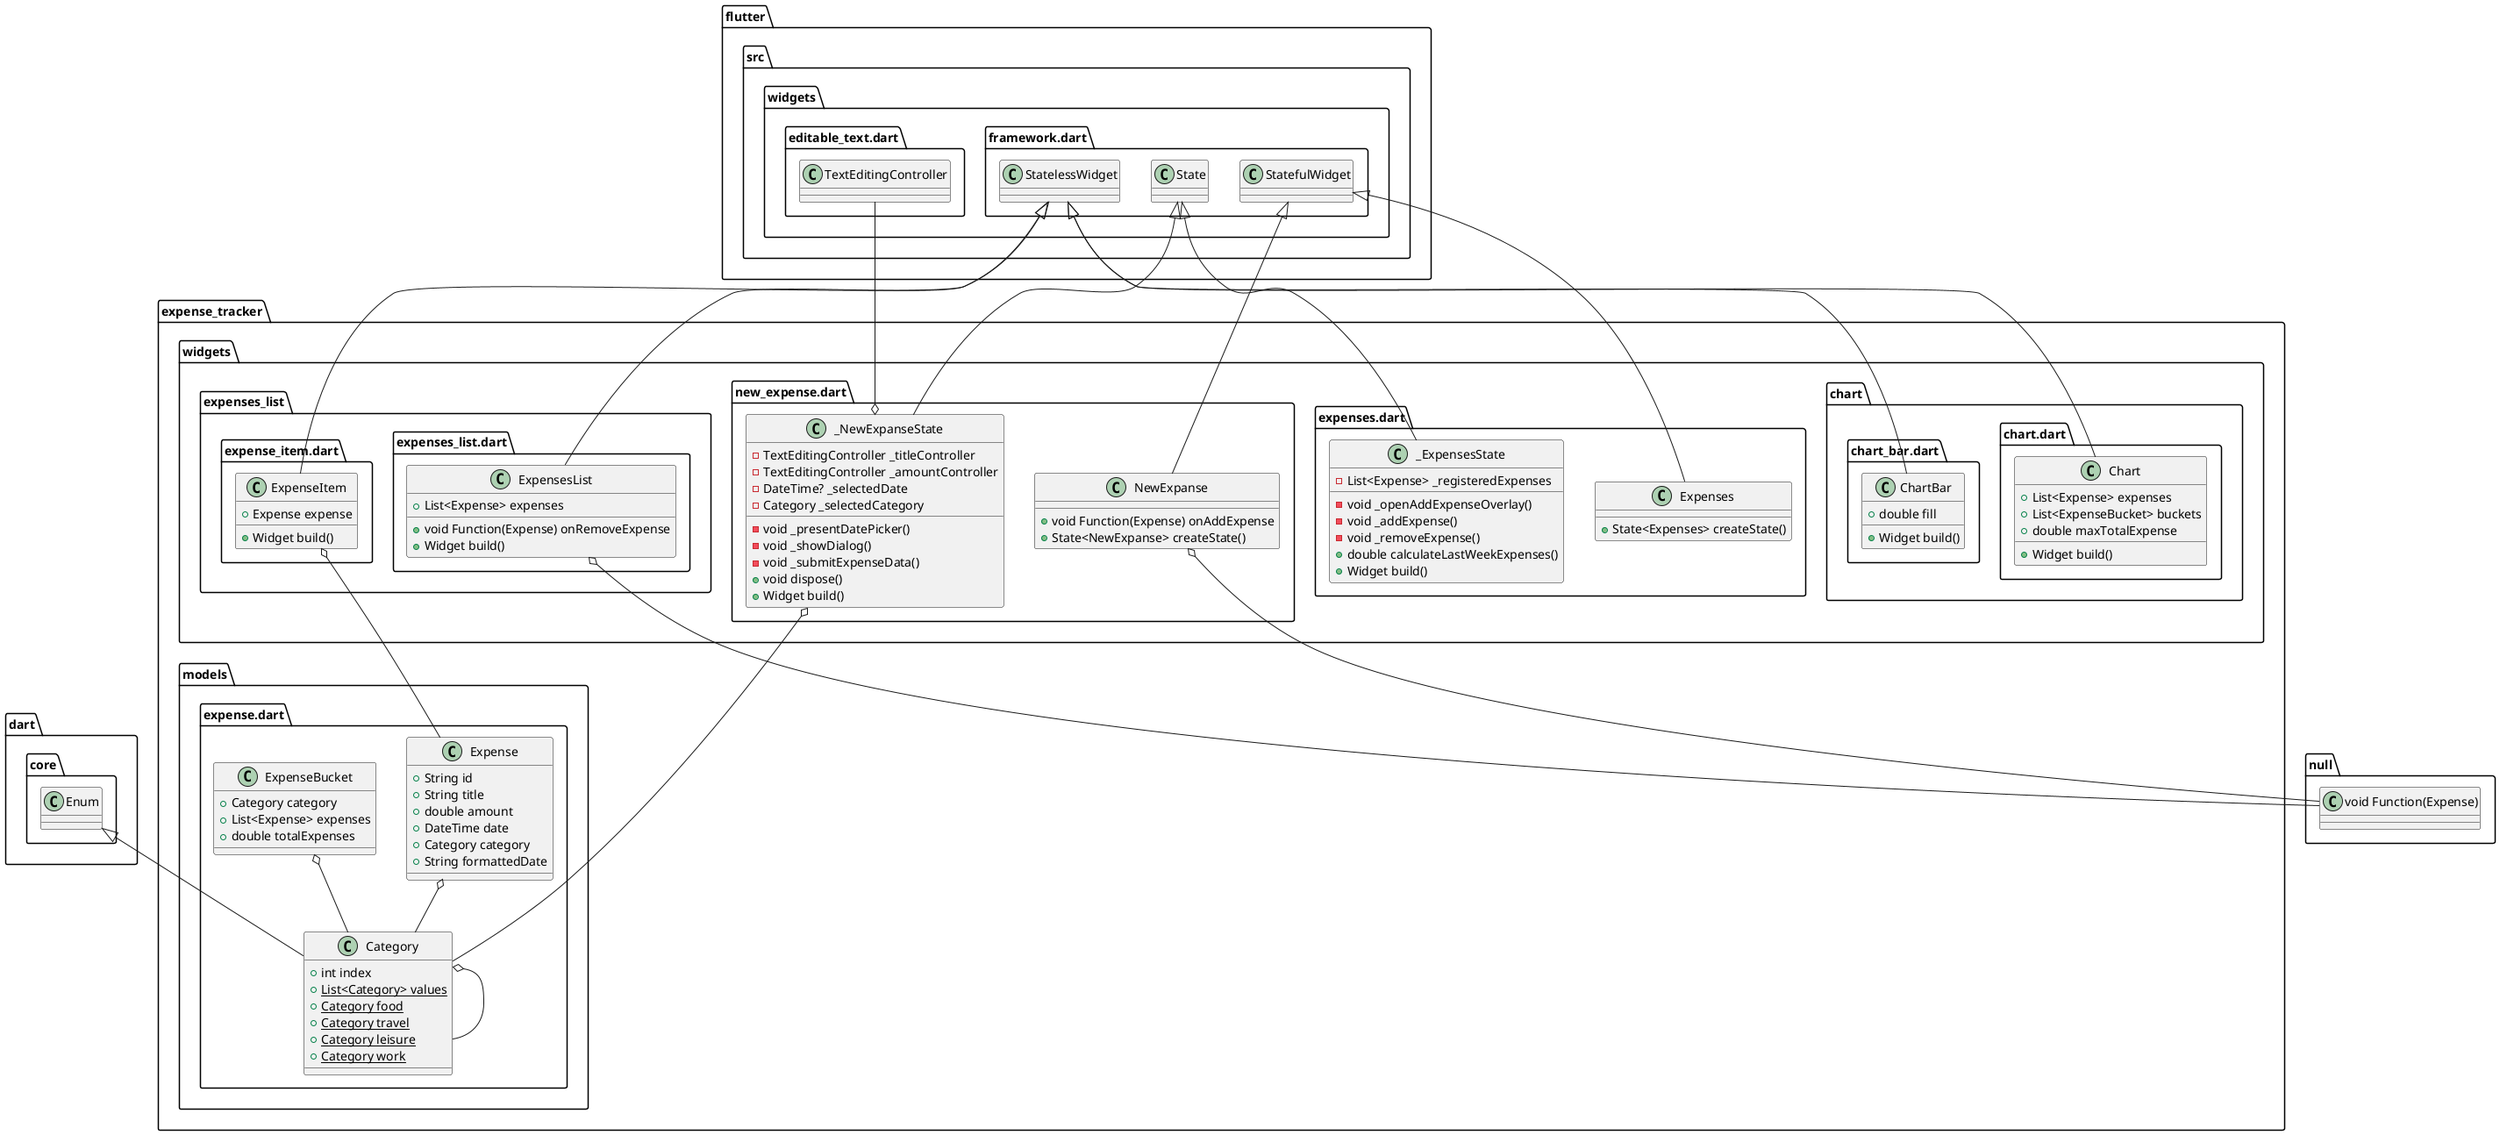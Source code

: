 @startuml
set namespaceSeparator ::

class "expense_tracker::models::expense.dart::Expense" {
  +String id
  +String title
  +double amount
  +DateTime date
  +Category category
  +String formattedDate
}

"expense_tracker::models::expense.dart::Expense" o-- "expense_tracker::models::expense.dart::Category"

class "expense_tracker::models::expense.dart::ExpenseBucket" {
  +Category category
  +List<Expense> expenses
  +double totalExpenses
}

"expense_tracker::models::expense.dart::ExpenseBucket" o-- "expense_tracker::models::expense.dart::Category"

class "expense_tracker::models::expense.dart::Category" {
  +int index
  {static} +List<Category> values
  {static} +Category food
  {static} +Category travel
  {static} +Category leisure
  {static} +Category work
}

"expense_tracker::models::expense.dart::Category" o-- "expense_tracker::models::expense.dart::Category"
"dart::core::Enum" <|-- "expense_tracker::models::expense.dart::Category"

class "expense_tracker::widgets::chart::chart.dart::Chart" {
  +List<Expense> expenses
  +List<ExpenseBucket> buckets
  +double maxTotalExpense
  +Widget build()
}

"flutter::src::widgets::framework.dart::StatelessWidget" <|-- "expense_tracker::widgets::chart::chart.dart::Chart"

class "expense_tracker::widgets::chart::chart_bar.dart::ChartBar" {
  +double fill
  +Widget build()
}

"flutter::src::widgets::framework.dart::StatelessWidget" <|-- "expense_tracker::widgets::chart::chart_bar.dart::ChartBar"

class "expense_tracker::widgets::expenses.dart::Expenses" {
  +State<Expenses> createState()
}

"flutter::src::widgets::framework.dart::StatefulWidget" <|-- "expense_tracker::widgets::expenses.dart::Expenses"

class "expense_tracker::widgets::expenses.dart::_ExpensesState" {
  -List<Expense> _registeredExpenses
  -void _openAddExpenseOverlay()
  -void _addExpense()
  -void _removeExpense()
  +double calculateLastWeekExpenses()
  +Widget build()
}

"flutter::src::widgets::framework.dart::State" <|-- "expense_tracker::widgets::expenses.dart::_ExpensesState"

class "expense_tracker::widgets::expenses_list::expenses_list.dart::ExpensesList" {
  +List<Expense> expenses
  +void Function(Expense) onRemoveExpense
  +Widget build()
}

"expense_tracker::widgets::expenses_list::expenses_list.dart::ExpensesList" o-- "null::void Function(Expense)"
"flutter::src::widgets::framework.dart::StatelessWidget" <|-- "expense_tracker::widgets::expenses_list::expenses_list.dart::ExpensesList"

class "expense_tracker::widgets::expenses_list::expense_item.dart::ExpenseItem" {
  +Expense expense
  +Widget build()
}

"expense_tracker::widgets::expenses_list::expense_item.dart::ExpenseItem" o-- "expense_tracker::models::expense.dart::Expense"
"flutter::src::widgets::framework.dart::StatelessWidget" <|-- "expense_tracker::widgets::expenses_list::expense_item.dart::ExpenseItem"

class "expense_tracker::widgets::new_expense.dart::NewExpanse" {
  +void Function(Expense) onAddExpense
  +State<NewExpanse> createState()
}

"expense_tracker::widgets::new_expense.dart::NewExpanse" o-- "null::void Function(Expense)"
"flutter::src::widgets::framework.dart::StatefulWidget" <|-- "expense_tracker::widgets::new_expense.dart::NewExpanse"

class "expense_tracker::widgets::new_expense.dart::_NewExpanseState" {
  -TextEditingController _titleController
  -TextEditingController _amountController
  -DateTime? _selectedDate
  -Category _selectedCategory
  -void _presentDatePicker()
  -void _showDialog()
  -void _submitExpenseData()
  +void dispose()
  +Widget build()
}

"expense_tracker::widgets::new_expense.dart::_NewExpanseState" o-- "flutter::src::widgets::editable_text.dart::TextEditingController"
"expense_tracker::widgets::new_expense.dart::_NewExpanseState" o-- "expense_tracker::models::expense.dart::Category"
"flutter::src::widgets::framework.dart::State" <|-- "expense_tracker::widgets::new_expense.dart::_NewExpanseState"


@enduml